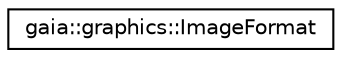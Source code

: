 digraph G
{
  edge [fontname="Helvetica",fontsize="10",labelfontname="Helvetica",labelfontsize="10"];
  node [fontname="Helvetica",fontsize="10",shape=record];
  rankdir=LR;
  Node1 [label="gaia::graphics::ImageFormat",height=0.2,width=0.4,color="black", fillcolor="white", style="filled",URL="$d6/dda/classgaia_1_1graphics_1_1_image_format.html",tooltip="Encode the format of graphic image resource."];
}
